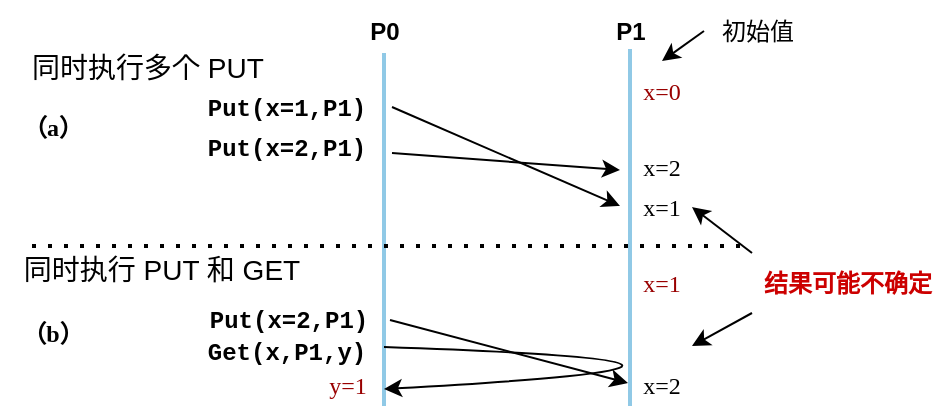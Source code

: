 <mxfile version="22.1.18" type="device">
  <diagram name="第 1 页" id="YxT7qkMeVRCcN431FVAs">
    <mxGraphModel dx="416" dy="272" grid="1" gridSize="10" guides="1" tooltips="1" connect="1" arrows="1" fold="1" page="1" pageScale="1" pageWidth="827" pageHeight="1169" math="0" shadow="0">
      <root>
        <mxCell id="0" />
        <mxCell id="1" parent="0" />
        <mxCell id="BzE5XlcetlsbnxCQ8cyy-1" value="" style="endArrow=none;html=1;rounded=0;strokeWidth=2;strokeColor=#90C9E6;" edge="1" parent="1">
          <mxGeometry width="50" height="50" relative="1" as="geometry">
            <mxPoint x="296" y="330" as="sourcePoint" />
            <mxPoint x="296" y="153.5" as="targetPoint" />
          </mxGeometry>
        </mxCell>
        <mxCell id="BzE5XlcetlsbnxCQ8cyy-2" value="" style="endArrow=none;html=1;rounded=0;strokeWidth=2;strokeColor=#90C9E6;" edge="1" parent="1">
          <mxGeometry width="50" height="50" relative="1" as="geometry">
            <mxPoint x="419" y="330" as="sourcePoint" />
            <mxPoint x="419" y="151.5" as="targetPoint" />
          </mxGeometry>
        </mxCell>
        <mxCell id="BzE5XlcetlsbnxCQ8cyy-3" value="&lt;font&gt;&lt;b style=&quot;&quot;&gt;P0&lt;/b&gt;&lt;/font&gt;" style="text;html=1;align=center;verticalAlign=middle;whiteSpace=wrap;rounded=0;fontFamily=Helvetica;" vertex="1" parent="1">
          <mxGeometry x="260" y="127.5" width="73" height="30" as="geometry" />
        </mxCell>
        <mxCell id="BzE5XlcetlsbnxCQ8cyy-4" value="&lt;font color=&quot;#990000&quot; face=&quot;Verdana&quot;&gt;x=0&lt;/font&gt;" style="text;html=1;align=center;verticalAlign=middle;whiteSpace=wrap;rounded=0;" vertex="1" parent="1">
          <mxGeometry x="405" y="157.5" width="60" height="30" as="geometry" />
        </mxCell>
        <mxCell id="BzE5XlcetlsbnxCQ8cyy-5" value="&lt;font&gt;&lt;b style=&quot;&quot;&gt;P1&lt;/b&gt;&lt;/font&gt;" style="text;html=1;align=center;verticalAlign=middle;whiteSpace=wrap;rounded=0;fontFamily=Helvetica;" vertex="1" parent="1">
          <mxGeometry x="383" y="127.5" width="73" height="30" as="geometry" />
        </mxCell>
        <mxCell id="BzE5XlcetlsbnxCQ8cyy-6" value="&lt;font face=&quot;Verdana&quot;&gt;&lt;b style=&quot;&quot;&gt;（a&lt;/b&gt;&lt;/font&gt;&lt;b style=&quot;font-family: Verdana; background-color: initial;&quot;&gt;）&lt;/b&gt;" style="text;html=1;align=center;verticalAlign=middle;whiteSpace=wrap;rounded=0;" vertex="1" parent="1">
          <mxGeometry x="104" y="175.5" width="53" height="30" as="geometry" />
        </mxCell>
        <mxCell id="BzE5XlcetlsbnxCQ8cyy-7" value="&lt;font face=&quot;Verdana&quot;&gt;&lt;b style=&quot;&quot;&gt;（b&lt;/b&gt;&lt;/font&gt;&lt;b style=&quot;font-family: Verdana; background-color: initial;&quot;&gt;）&lt;/b&gt;" style="text;html=1;align=center;verticalAlign=middle;whiteSpace=wrap;rounded=0;" vertex="1" parent="1">
          <mxGeometry x="104" y="278.5" width="53" height="30" as="geometry" />
        </mxCell>
        <mxCell id="BzE5XlcetlsbnxCQ8cyy-9" value="&lt;b style=&quot;&quot;&gt;&lt;font face=&quot;Courier New&quot;&gt;Put(x=1,P1)&lt;/font&gt;&lt;/b&gt;" style="text;html=1;align=center;verticalAlign=middle;whiteSpace=wrap;rounded=0;" vertex="1" parent="1">
          <mxGeometry x="207" y="165.5" width="81" height="30" as="geometry" />
        </mxCell>
        <mxCell id="BzE5XlcetlsbnxCQ8cyy-10" value="&lt;b style=&quot;&quot;&gt;&lt;font face=&quot;Courier New&quot;&gt;Put(x=2,P1)&lt;/font&gt;&lt;/b&gt;" style="text;html=1;align=center;verticalAlign=middle;whiteSpace=wrap;rounded=0;" vertex="1" parent="1">
          <mxGeometry x="207" y="185.5" width="81" height="30" as="geometry" />
        </mxCell>
        <mxCell id="BzE5XlcetlsbnxCQ8cyy-11" value="&lt;font face=&quot;Verdana&quot;&gt;x=2&lt;/font&gt;" style="text;html=1;align=center;verticalAlign=middle;whiteSpace=wrap;rounded=0;" vertex="1" parent="1">
          <mxGeometry x="420" y="195.5" width="30" height="30" as="geometry" />
        </mxCell>
        <mxCell id="BzE5XlcetlsbnxCQ8cyy-12" value="&lt;font face=&quot;Verdana&quot;&gt;x=1&lt;/font&gt;" style="text;html=1;align=center;verticalAlign=middle;whiteSpace=wrap;rounded=0;" vertex="1" parent="1">
          <mxGeometry x="420" y="215.5" width="30" height="30" as="geometry" />
        </mxCell>
        <mxCell id="BzE5XlcetlsbnxCQ8cyy-13" value="" style="endArrow=classic;html=1;rounded=0;" edge="1" parent="1">
          <mxGeometry width="50" height="50" relative="1" as="geometry">
            <mxPoint x="300" y="180.5" as="sourcePoint" />
            <mxPoint x="414" y="230" as="targetPoint" />
          </mxGeometry>
        </mxCell>
        <mxCell id="BzE5XlcetlsbnxCQ8cyy-14" value="" style="endArrow=classic;html=1;rounded=0;" edge="1" parent="1">
          <mxGeometry width="50" height="50" relative="1" as="geometry">
            <mxPoint x="300" y="203.5" as="sourcePoint" />
            <mxPoint x="414" y="212" as="targetPoint" />
          </mxGeometry>
        </mxCell>
        <mxCell id="BzE5XlcetlsbnxCQ8cyy-15" value="&lt;b style=&quot;&quot;&gt;&lt;font face=&quot;Courier New&quot;&gt;Put(x=2,P1)&lt;/font&gt;&lt;/b&gt;" style="text;html=1;align=center;verticalAlign=middle;whiteSpace=wrap;rounded=0;" vertex="1" parent="1">
          <mxGeometry x="208" y="271.5" width="81" height="30" as="geometry" />
        </mxCell>
        <mxCell id="BzE5XlcetlsbnxCQ8cyy-16" value="&lt;font face=&quot;Verdana&quot;&gt;x=2&lt;/font&gt;" style="text;html=1;align=center;verticalAlign=middle;whiteSpace=wrap;rounded=0;" vertex="1" parent="1">
          <mxGeometry x="420" y="304.5" width="30" height="30" as="geometry" />
        </mxCell>
        <mxCell id="BzE5XlcetlsbnxCQ8cyy-17" value="" style="endArrow=classic;html=1;rounded=0;entryX=0.233;entryY=0.567;entryDx=0;entryDy=0;entryPerimeter=0;" edge="1" parent="1">
          <mxGeometry width="50" height="50" relative="1" as="geometry">
            <mxPoint x="299" y="287" as="sourcePoint" />
            <mxPoint x="417.98" y="318.51" as="targetPoint" />
          </mxGeometry>
        </mxCell>
        <mxCell id="BzE5XlcetlsbnxCQ8cyy-18" value="&lt;b style=&quot;&quot;&gt;&lt;font face=&quot;Courier New&quot;&gt;Get(x,&lt;/font&gt;&lt;/b&gt;&lt;b style=&quot;border-color: var(--border-color);&quot;&gt;&lt;font style=&quot;border-color: var(--border-color);&quot; face=&quot;Courier New&quot;&gt;P1,y&lt;/font&gt;&lt;/b&gt;&lt;b style=&quot;&quot;&gt;&lt;font face=&quot;Courier New&quot;&gt;)&lt;/font&gt;&lt;/b&gt;" style="text;html=1;align=center;verticalAlign=middle;whiteSpace=wrap;rounded=0;" vertex="1" parent="1">
          <mxGeometry x="207" y="287.5" width="81" height="30" as="geometry" />
        </mxCell>
        <mxCell id="BzE5XlcetlsbnxCQ8cyy-19" value="&lt;font color=&quot;#990000&quot; face=&quot;Verdana&quot;&gt;x=1&lt;/font&gt;" style="text;html=1;align=center;verticalAlign=middle;whiteSpace=wrap;rounded=0;" vertex="1" parent="1">
          <mxGeometry x="420" y="253.5" width="30" height="30" as="geometry" />
        </mxCell>
        <mxCell id="BzE5XlcetlsbnxCQ8cyy-20" value="&lt;font color=&quot;#990000&quot; face=&quot;Verdana&quot;&gt;y&lt;/font&gt;&lt;span style=&quot;color: rgb(153, 0, 0); font-family: Verdana; background-color: initial;&quot;&gt;=1&lt;/span&gt;" style="text;html=1;align=center;verticalAlign=middle;whiteSpace=wrap;rounded=0;" vertex="1" parent="1">
          <mxGeometry x="248" y="304.5" width="60" height="30" as="geometry" />
        </mxCell>
        <mxCell id="BzE5XlcetlsbnxCQ8cyy-28" value="" style="endArrow=none;dashed=1;html=1;dashPattern=1 3;strokeWidth=2;rounded=0;" edge="1" parent="1">
          <mxGeometry width="50" height="50" relative="1" as="geometry">
            <mxPoint x="120" y="250" as="sourcePoint" />
            <mxPoint x="480" y="250" as="targetPoint" />
          </mxGeometry>
        </mxCell>
        <mxCell id="BzE5XlcetlsbnxCQ8cyy-30" value="&lt;font color=&quot;#cc0000&quot;&gt;&lt;b&gt;结果可能不确定&lt;/b&gt;&lt;/font&gt;" style="text;html=1;strokeColor=none;fillColor=none;align=center;verticalAlign=middle;whiteSpace=wrap;rounded=0;" vertex="1" parent="1">
          <mxGeometry x="480" y="253.5" width="96" height="30" as="geometry" />
        </mxCell>
        <mxCell id="BzE5XlcetlsbnxCQ8cyy-32" value="&lt;font style=&quot;font-size: 14px;&quot;&gt;同时执行多个 PUT&lt;/font&gt;" style="text;html=1;strokeColor=none;fillColor=none;align=center;verticalAlign=middle;whiteSpace=wrap;rounded=0;" vertex="1" parent="1">
          <mxGeometry x="118" y="145.5" width="120" height="30" as="geometry" />
        </mxCell>
        <mxCell id="BzE5XlcetlsbnxCQ8cyy-33" value="&lt;font style=&quot;font-size: 14px;&quot;&gt;同时执行 PUT 和 GET&lt;/font&gt;" style="text;html=1;strokeColor=none;fillColor=none;align=center;verticalAlign=middle;whiteSpace=wrap;rounded=0;" vertex="1" parent="1">
          <mxGeometry x="110" y="246.5" width="150" height="30" as="geometry" />
        </mxCell>
        <mxCell id="BzE5XlcetlsbnxCQ8cyy-34" value="初始值" style="text;html=1;strokeColor=none;fillColor=none;align=center;verticalAlign=middle;whiteSpace=wrap;rounded=0;" vertex="1" parent="1">
          <mxGeometry x="456" y="127.5" width="54" height="30" as="geometry" />
        </mxCell>
        <mxCell id="BzE5XlcetlsbnxCQ8cyy-35" value="" style="endArrow=classic;html=1;rounded=0;exitX=0;exitY=0.5;exitDx=0;exitDy=0;entryX=0.5;entryY=0;entryDx=0;entryDy=0;" edge="1" parent="1" source="BzE5XlcetlsbnxCQ8cyy-34" target="BzE5XlcetlsbnxCQ8cyy-4">
          <mxGeometry width="50" height="50" relative="1" as="geometry">
            <mxPoint x="570" y="210" as="sourcePoint" />
            <mxPoint x="620" y="160" as="targetPoint" />
          </mxGeometry>
        </mxCell>
        <mxCell id="BzE5XlcetlsbnxCQ8cyy-38" value="" style="endArrow=classic;html=1;rounded=0;curved=1;" edge="1" parent="1">
          <mxGeometry width="50" height="50" relative="1" as="geometry">
            <mxPoint x="296" y="300.5" as="sourcePoint" />
            <mxPoint x="296" y="321.5" as="targetPoint" />
            <Array as="points">
              <mxPoint x="531" y="308.5" />
            </Array>
          </mxGeometry>
        </mxCell>
        <mxCell id="BzE5XlcetlsbnxCQ8cyy-39" value="" style="endArrow=classic;html=1;rounded=0;exitX=0;exitY=0;exitDx=0;exitDy=0;entryX=1;entryY=0.5;entryDx=0;entryDy=0;" edge="1" parent="1" source="BzE5XlcetlsbnxCQ8cyy-30" target="BzE5XlcetlsbnxCQ8cyy-12">
          <mxGeometry width="50" height="50" relative="1" as="geometry">
            <mxPoint x="480" y="240" as="sourcePoint" />
            <mxPoint x="500" y="210" as="targetPoint" />
          </mxGeometry>
        </mxCell>
        <mxCell id="BzE5XlcetlsbnxCQ8cyy-40" value="" style="endArrow=classic;html=1;rounded=0;exitX=0;exitY=1;exitDx=0;exitDy=0;" edge="1" parent="1" source="BzE5XlcetlsbnxCQ8cyy-30">
          <mxGeometry width="50" height="50" relative="1" as="geometry">
            <mxPoint x="490" y="264" as="sourcePoint" />
            <mxPoint x="450" y="300" as="targetPoint" />
          </mxGeometry>
        </mxCell>
      </root>
    </mxGraphModel>
  </diagram>
</mxfile>
